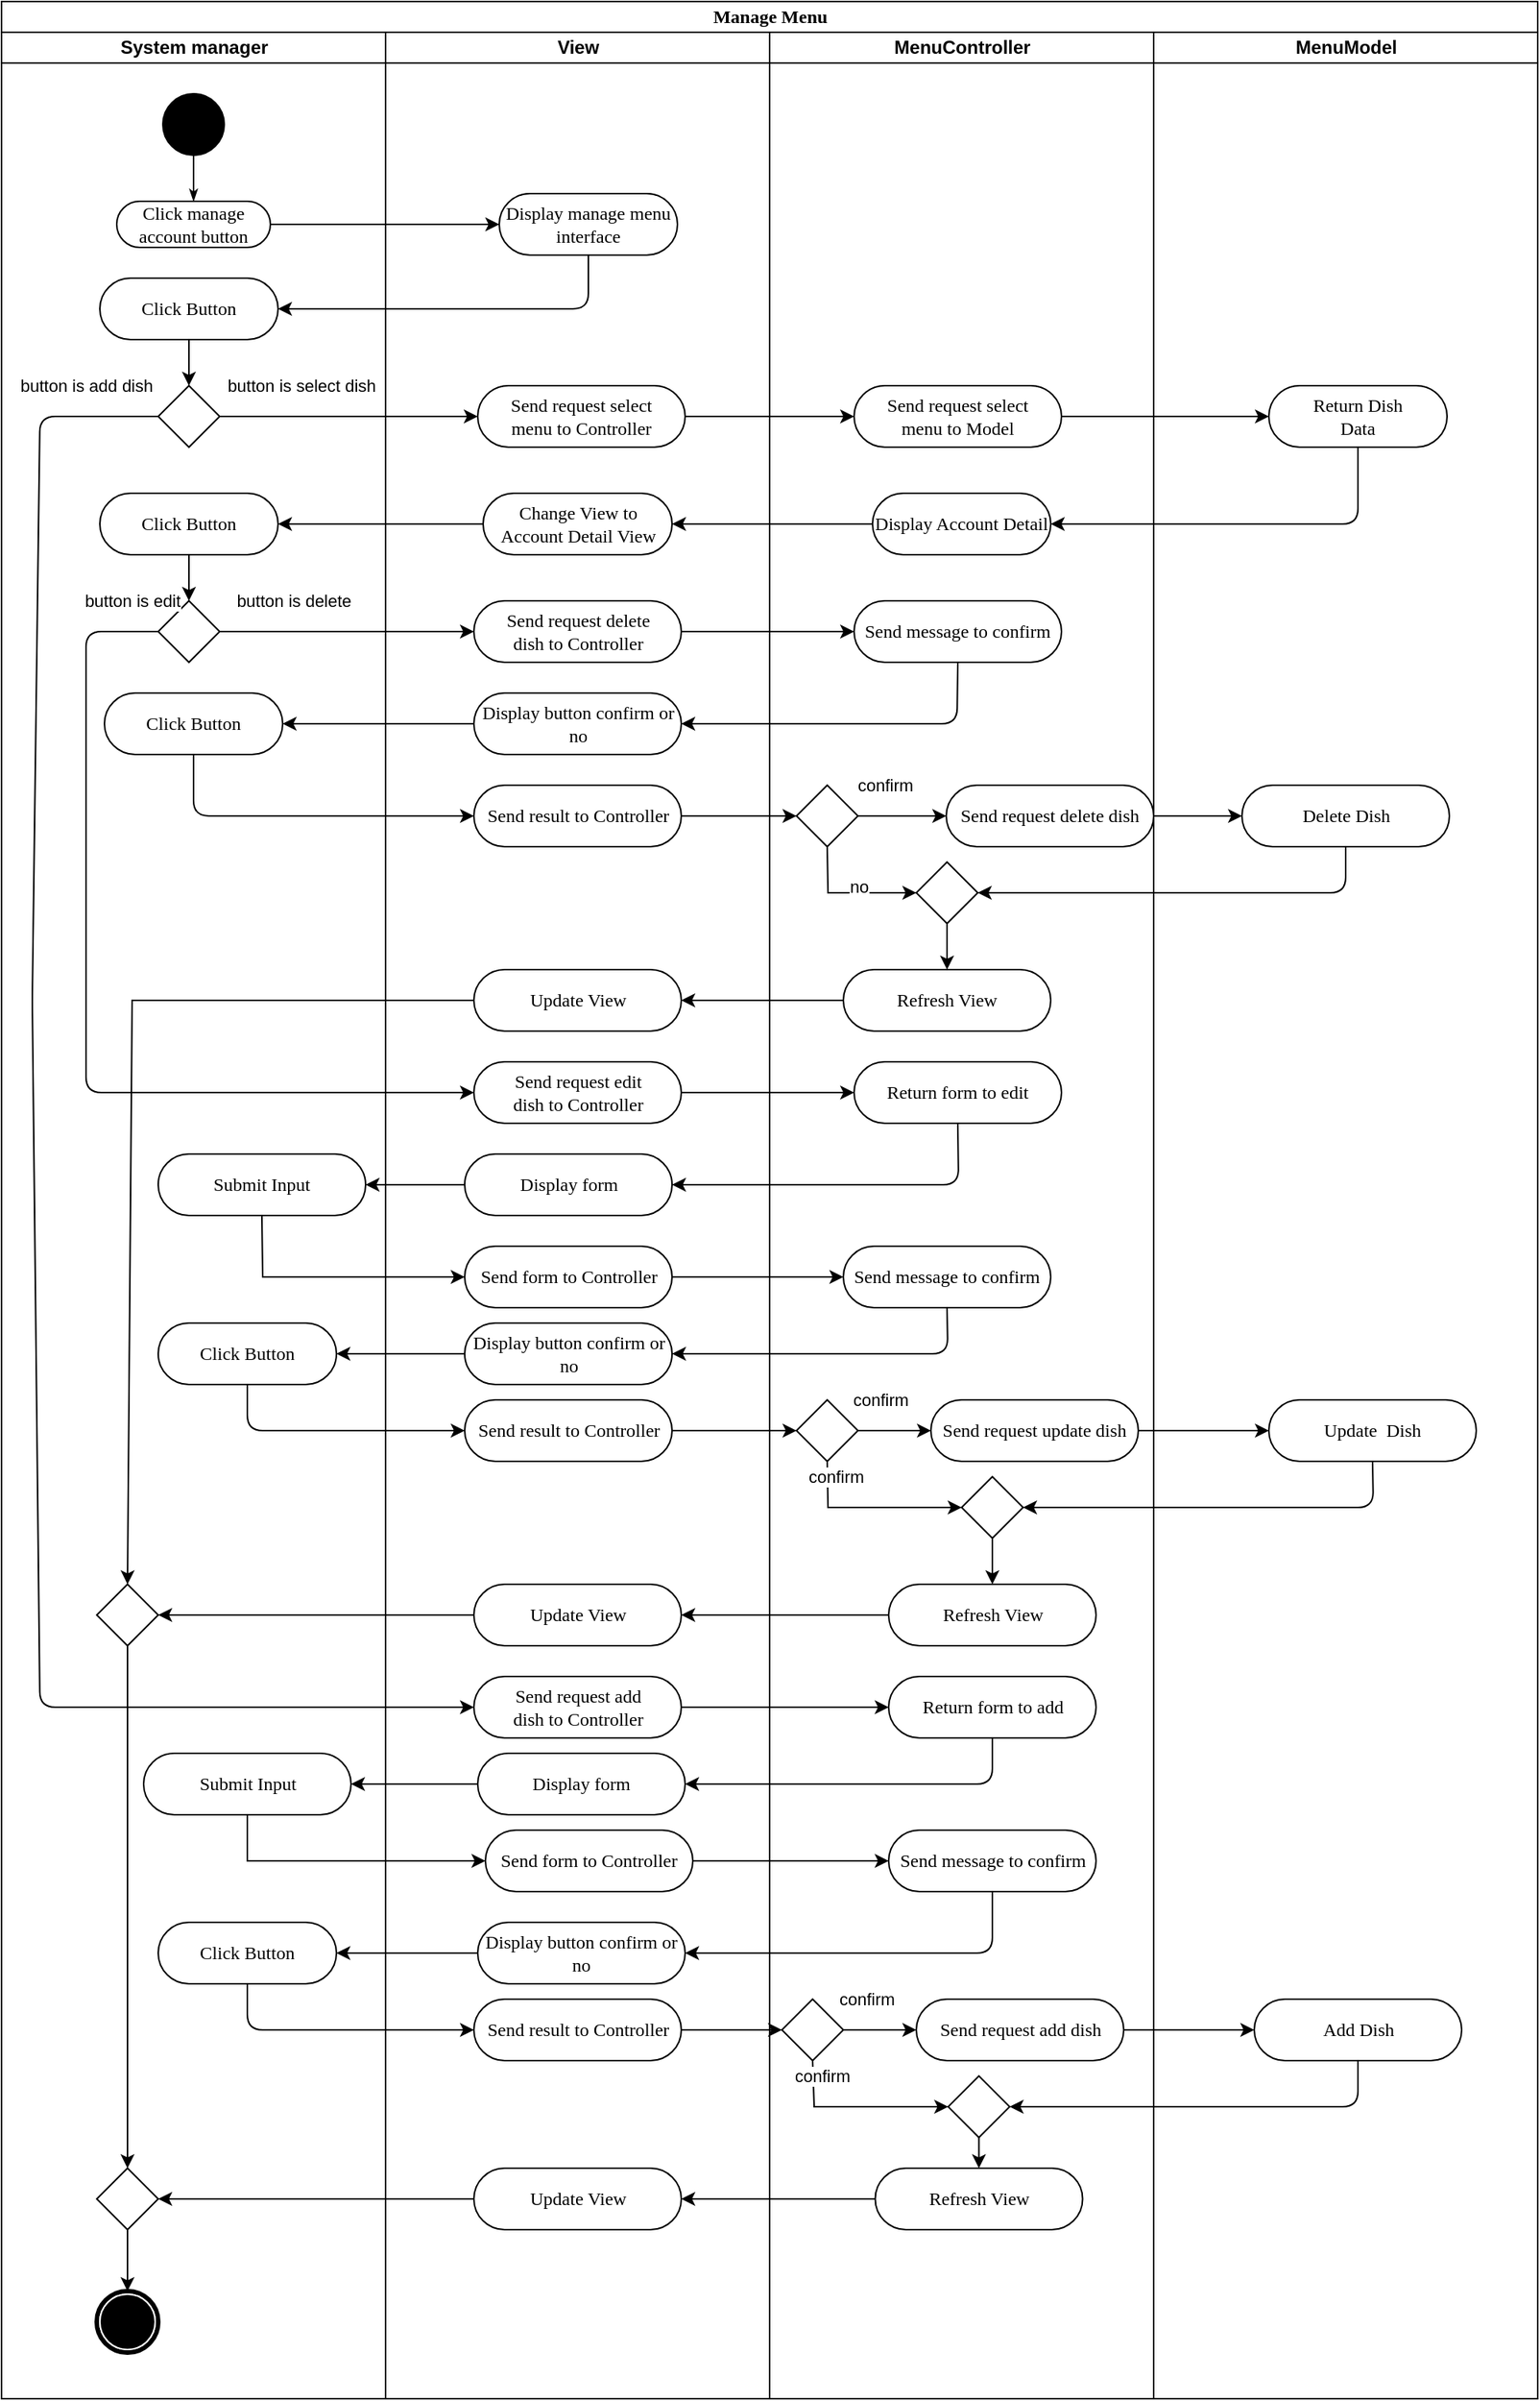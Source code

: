 <mxfile version="15.5.8" type="device"><diagram id="jjVhPiPHUtvQC-cAJhj_" name="Page-1"><mxGraphModel dx="2771" dy="1803" grid="1" gridSize="10" guides="1" tooltips="1" connect="1" arrows="1" fold="1" page="1" pageScale="1" pageWidth="827" pageHeight="1169" math="0" shadow="0"><root><mxCell id="0"/><mxCell id="1" parent="0"/><mxCell id="0-IIdG9y1FOipUMjjtWo-1" value="Manage Menu" style="swimlane;html=1;childLayout=stackLayout;startSize=20;rounded=0;shadow=0;comic=0;labelBackgroundColor=none;strokeWidth=1;fontFamily=Verdana;fontSize=12;align=center;" vertex="1" parent="1"><mxGeometry x="-1615" y="-1150" width="1000" height="1560" as="geometry"/></mxCell><mxCell id="0-IIdG9y1FOipUMjjtWo-2" value="System manager" style="swimlane;html=1;startSize=20;" vertex="1" parent="0-IIdG9y1FOipUMjjtWo-1"><mxGeometry y="20" width="250" height="1540" as="geometry"/></mxCell><mxCell id="0-IIdG9y1FOipUMjjtWo-3" value="" style="ellipse;whiteSpace=wrap;html=1;rounded=0;shadow=0;comic=0;labelBackgroundColor=none;strokeWidth=1;fillColor=#000000;fontFamily=Verdana;fontSize=12;align=center;" vertex="1" parent="0-IIdG9y1FOipUMjjtWo-2"><mxGeometry x="105" y="40" width="40" height="40" as="geometry"/></mxCell><mxCell id="0-IIdG9y1FOipUMjjtWo-4" value="Click manage account button" style="rounded=1;whiteSpace=wrap;html=1;shadow=0;comic=0;labelBackgroundColor=none;strokeWidth=1;fontFamily=Verdana;fontSize=12;align=center;arcSize=50;" vertex="1" parent="0-IIdG9y1FOipUMjjtWo-2"><mxGeometry x="75" y="110" width="100" height="30" as="geometry"/></mxCell><mxCell id="0-IIdG9y1FOipUMjjtWo-5" style="edgeStyle=orthogonalEdgeStyle;rounded=0;html=1;labelBackgroundColor=none;startArrow=none;startFill=0;startSize=5;endArrow=classicThin;endFill=1;endSize=5;jettySize=auto;orthogonalLoop=1;strokeWidth=1;fontFamily=Verdana;fontSize=12" edge="1" parent="0-IIdG9y1FOipUMjjtWo-2" source="0-IIdG9y1FOipUMjjtWo-3" target="0-IIdG9y1FOipUMjjtWo-4"><mxGeometry relative="1" as="geometry"/></mxCell><mxCell id="0-IIdG9y1FOipUMjjtWo-6" value="" style="rhombus;whiteSpace=wrap;html=1;" vertex="1" parent="0-IIdG9y1FOipUMjjtWo-2"><mxGeometry x="102" y="230" width="40" height="40" as="geometry"/></mxCell><mxCell id="0-IIdG9y1FOipUMjjtWo-7" value="Click Button" style="rounded=1;whiteSpace=wrap;html=1;shadow=0;comic=0;labelBackgroundColor=none;strokeWidth=1;fontFamily=Verdana;fontSize=12;align=center;arcSize=50;" vertex="1" parent="0-IIdG9y1FOipUMjjtWo-2"><mxGeometry x="64" y="160" width="116" height="40" as="geometry"/></mxCell><mxCell id="0-IIdG9y1FOipUMjjtWo-8" value="" style="rhombus;whiteSpace=wrap;html=1;" vertex="1" parent="0-IIdG9y1FOipUMjjtWo-2"><mxGeometry x="102" y="370" width="40" height="40" as="geometry"/></mxCell><mxCell id="0-IIdG9y1FOipUMjjtWo-9" value="" style="endArrow=classic;html=1;entryX=0.5;entryY=0;entryDx=0;entryDy=0;exitX=0.5;exitY=1;exitDx=0;exitDy=0;" edge="1" parent="0-IIdG9y1FOipUMjjtWo-2" source="0-IIdG9y1FOipUMjjtWo-7" target="0-IIdG9y1FOipUMjjtWo-6"><mxGeometry width="50" height="50" relative="1" as="geometry"><mxPoint x="185" y="280" as="sourcePoint"/><mxPoint x="220" y="160" as="targetPoint"/></mxGeometry></mxCell><mxCell id="0-IIdG9y1FOipUMjjtWo-10" value="" style="endArrow=classic;html=1;exitX=0.5;exitY=1;exitDx=0;exitDy=0;entryX=0.5;entryY=0;entryDx=0;entryDy=0;" edge="1" parent="0-IIdG9y1FOipUMjjtWo-2" source="0-IIdG9y1FOipUMjjtWo-11" target="0-IIdG9y1FOipUMjjtWo-8"><mxGeometry width="50" height="50" relative="1" as="geometry"><mxPoint x="150" y="440" as="sourcePoint"/><mxPoint x="336" y="410" as="targetPoint"/></mxGeometry></mxCell><mxCell id="0-IIdG9y1FOipUMjjtWo-11" value="Click Button" style="rounded=1;whiteSpace=wrap;html=1;shadow=0;comic=0;labelBackgroundColor=none;strokeWidth=1;fontFamily=Verdana;fontSize=12;align=center;arcSize=50;" vertex="1" parent="0-IIdG9y1FOipUMjjtWo-2"><mxGeometry x="64" y="300" width="116" height="40" as="geometry"/></mxCell><mxCell id="0-IIdG9y1FOipUMjjtWo-12" value="Click Button" style="rounded=1;whiteSpace=wrap;html=1;shadow=0;comic=0;labelBackgroundColor=none;strokeWidth=1;fontFamily=Verdana;fontSize=12;align=center;arcSize=50;" vertex="1" parent="0-IIdG9y1FOipUMjjtWo-2"><mxGeometry x="67" y="430" width="116" height="40" as="geometry"/></mxCell><mxCell id="0-IIdG9y1FOipUMjjtWo-13" value="Submit Input" style="rounded=1;whiteSpace=wrap;html=1;shadow=0;comic=0;labelBackgroundColor=none;strokeWidth=1;fontFamily=Verdana;fontSize=12;align=center;arcSize=50;" vertex="1" parent="0-IIdG9y1FOipUMjjtWo-2"><mxGeometry x="102" y="730" width="135" height="40" as="geometry"/></mxCell><mxCell id="0-IIdG9y1FOipUMjjtWo-14" value="Click Button" style="rounded=1;whiteSpace=wrap;html=1;shadow=0;comic=0;labelBackgroundColor=none;strokeWidth=1;fontFamily=Verdana;fontSize=12;align=center;arcSize=50;" vertex="1" parent="0-IIdG9y1FOipUMjjtWo-2"><mxGeometry x="102" y="840" width="116" height="40" as="geometry"/></mxCell><mxCell id="0-IIdG9y1FOipUMjjtWo-15" value="Submit Input" style="rounded=1;whiteSpace=wrap;html=1;shadow=0;comic=0;labelBackgroundColor=none;strokeWidth=1;fontFamily=Verdana;fontSize=12;align=center;arcSize=50;" vertex="1" parent="0-IIdG9y1FOipUMjjtWo-2"><mxGeometry x="92.5" y="1120" width="135" height="40" as="geometry"/></mxCell><mxCell id="0-IIdG9y1FOipUMjjtWo-16" value="Click Button" style="rounded=1;whiteSpace=wrap;html=1;shadow=0;comic=0;labelBackgroundColor=none;strokeWidth=1;fontFamily=Verdana;fontSize=12;align=center;arcSize=50;" vertex="1" parent="0-IIdG9y1FOipUMjjtWo-2"><mxGeometry x="102" y="1230" width="116" height="40" as="geometry"/></mxCell><mxCell id="0-IIdG9y1FOipUMjjtWo-17" value="" style="rhombus;whiteSpace=wrap;html=1;" vertex="1" parent="0-IIdG9y1FOipUMjjtWo-2"><mxGeometry x="62" y="1010" width="40" height="40" as="geometry"/></mxCell><mxCell id="0-IIdG9y1FOipUMjjtWo-18" value="" style="rhombus;whiteSpace=wrap;html=1;" vertex="1" parent="0-IIdG9y1FOipUMjjtWo-2"><mxGeometry x="62" y="1390" width="40" height="40" as="geometry"/></mxCell><mxCell id="0-IIdG9y1FOipUMjjtWo-19" value="" style="endArrow=classic;html=1;rounded=0;exitX=0.5;exitY=1;exitDx=0;exitDy=0;entryX=0.5;entryY=0;entryDx=0;entryDy=0;" edge="1" parent="0-IIdG9y1FOipUMjjtWo-2" source="0-IIdG9y1FOipUMjjtWo-17" target="0-IIdG9y1FOipUMjjtWo-18"><mxGeometry width="50" height="50" relative="1" as="geometry"><mxPoint x="587.5" y="1040" as="sourcePoint"/><mxPoint x="452.5" y="1040" as="targetPoint"/></mxGeometry></mxCell><mxCell id="0-IIdG9y1FOipUMjjtWo-20" value="" style="shape=mxgraph.bpmn.shape;html=1;verticalLabelPosition=bottom;labelBackgroundColor=#ffffff;verticalAlign=top;perimeter=ellipsePerimeter;outline=end;symbol=terminate;rounded=0;shadow=0;comic=0;strokeWidth=1;fontFamily=Verdana;fontSize=12;align=center;" vertex="1" parent="0-IIdG9y1FOipUMjjtWo-2"><mxGeometry x="62" y="1470" width="40" height="40" as="geometry"/></mxCell><mxCell id="0-IIdG9y1FOipUMjjtWo-21" value="" style="endArrow=classic;html=1;exitX=0.5;exitY=1;exitDx=0;exitDy=0;entryX=0.5;entryY=0;entryDx=0;entryDy=0;" edge="1" parent="0-IIdG9y1FOipUMjjtWo-2" source="0-IIdG9y1FOipUMjjtWo-18" target="0-IIdG9y1FOipUMjjtWo-20"><mxGeometry width="50" height="50" relative="1" as="geometry"><mxPoint x="440" y="1865" as="sourcePoint"/><mxPoint x="440" y="1895" as="targetPoint"/></mxGeometry></mxCell><mxCell id="0-IIdG9y1FOipUMjjtWo-22" value="button is select dish" style="endArrow=classic;html=1;exitX=1;exitY=0.5;exitDx=0;exitDy=0;entryX=0;entryY=0.5;entryDx=0;entryDy=0;" edge="1" parent="0-IIdG9y1FOipUMjjtWo-1" source="0-IIdG9y1FOipUMjjtWo-6" target="0-IIdG9y1FOipUMjjtWo-27"><mxGeometry x="-0.369" y="20" width="50" height="50" relative="1" as="geometry"><mxPoint x="155" y="360" as="sourcePoint"/><mxPoint x="285" y="270" as="targetPoint"/><mxPoint as="offset"/></mxGeometry></mxCell><mxCell id="0-IIdG9y1FOipUMjjtWo-23" value="" style="endArrow=classic;html=1;entryX=0;entryY=0.5;entryDx=0;entryDy=0;exitX=1;exitY=0.5;exitDx=0;exitDy=0;" edge="1" parent="0-IIdG9y1FOipUMjjtWo-1" source="0-IIdG9y1FOipUMjjtWo-45" target="0-IIdG9y1FOipUMjjtWo-76"><mxGeometry width="50" height="50" relative="1" as="geometry"><mxPoint x="387" y="300" as="sourcePoint"/><mxPoint x="130" y="385" as="targetPoint"/><Array as="points"><mxPoint x="735" y="270"/></Array></mxGeometry></mxCell><mxCell id="0-IIdG9y1FOipUMjjtWo-24" value="View" style="swimlane;html=1;startSize=20;" vertex="1" parent="0-IIdG9y1FOipUMjjtWo-1"><mxGeometry x="250" y="20" width="250" height="1540" as="geometry"/></mxCell><mxCell id="0-IIdG9y1FOipUMjjtWo-25" value="Display manage menu interface" style="rounded=1;whiteSpace=wrap;html=1;shadow=0;comic=0;labelBackgroundColor=none;strokeWidth=1;fontFamily=Verdana;fontSize=12;align=center;arcSize=50;" vertex="1" parent="0-IIdG9y1FOipUMjjtWo-24"><mxGeometry x="74" y="105" width="116" height="40" as="geometry"/></mxCell><mxCell id="0-IIdG9y1FOipUMjjtWo-26" value="Change View to&lt;br&gt;Account Detail View" style="rounded=1;whiteSpace=wrap;html=1;shadow=0;comic=0;labelBackgroundColor=none;strokeWidth=1;fontFamily=Verdana;fontSize=12;align=center;arcSize=50;" vertex="1" parent="0-IIdG9y1FOipUMjjtWo-24"><mxGeometry x="63.5" y="300" width="123" height="40" as="geometry"/></mxCell><mxCell id="0-IIdG9y1FOipUMjjtWo-27" value="Send request select &lt;br&gt;menu to Controller" style="rounded=1;whiteSpace=wrap;html=1;shadow=0;comic=0;labelBackgroundColor=none;strokeWidth=1;fontFamily=Verdana;fontSize=12;align=center;arcSize=50;" vertex="1" parent="0-IIdG9y1FOipUMjjtWo-24"><mxGeometry x="60" y="230" width="135" height="40" as="geometry"/></mxCell><mxCell id="0-IIdG9y1FOipUMjjtWo-28" value="Send request delete&lt;br&gt;dish to Controller" style="rounded=1;whiteSpace=wrap;html=1;shadow=0;comic=0;labelBackgroundColor=none;strokeWidth=1;fontFamily=Verdana;fontSize=12;align=center;arcSize=50;" vertex="1" parent="0-IIdG9y1FOipUMjjtWo-24"><mxGeometry x="57.5" y="370" width="135" height="40" as="geometry"/></mxCell><mxCell id="0-IIdG9y1FOipUMjjtWo-29" value="Display button confirm or no" style="rounded=1;whiteSpace=wrap;html=1;shadow=0;comic=0;labelBackgroundColor=none;strokeWidth=1;fontFamily=Verdana;fontSize=12;align=center;arcSize=50;" vertex="1" parent="0-IIdG9y1FOipUMjjtWo-24"><mxGeometry x="57.5" y="430" width="135" height="40" as="geometry"/></mxCell><mxCell id="0-IIdG9y1FOipUMjjtWo-30" value="Send result to Controller" style="rounded=1;whiteSpace=wrap;html=1;shadow=0;comic=0;labelBackgroundColor=none;strokeWidth=1;fontFamily=Verdana;fontSize=12;align=center;arcSize=50;" vertex="1" parent="0-IIdG9y1FOipUMjjtWo-24"><mxGeometry x="57.5" y="490" width="135" height="40" as="geometry"/></mxCell><mxCell id="0-IIdG9y1FOipUMjjtWo-31" value="Update View" style="rounded=1;whiteSpace=wrap;html=1;shadow=0;comic=0;labelBackgroundColor=none;strokeWidth=1;fontFamily=Verdana;fontSize=12;align=center;arcSize=50;" vertex="1" parent="0-IIdG9y1FOipUMjjtWo-24"><mxGeometry x="57.5" y="610" width="135" height="40" as="geometry"/></mxCell><mxCell id="0-IIdG9y1FOipUMjjtWo-32" value="Send request edit&lt;br&gt;dish to Controller" style="rounded=1;whiteSpace=wrap;html=1;shadow=0;comic=0;labelBackgroundColor=none;strokeWidth=1;fontFamily=Verdana;fontSize=12;align=center;arcSize=50;" vertex="1" parent="0-IIdG9y1FOipUMjjtWo-24"><mxGeometry x="57.5" y="670" width="135" height="40" as="geometry"/></mxCell><mxCell id="0-IIdG9y1FOipUMjjtWo-33" value="Display form" style="rounded=1;whiteSpace=wrap;html=1;shadow=0;comic=0;labelBackgroundColor=none;strokeWidth=1;fontFamily=Verdana;fontSize=12;align=center;arcSize=50;" vertex="1" parent="0-IIdG9y1FOipUMjjtWo-24"><mxGeometry x="51.5" y="730" width="135" height="40" as="geometry"/></mxCell><mxCell id="0-IIdG9y1FOipUMjjtWo-34" value="Send form to Controller" style="rounded=1;whiteSpace=wrap;html=1;shadow=0;comic=0;labelBackgroundColor=none;strokeWidth=1;fontFamily=Verdana;fontSize=12;align=center;arcSize=50;" vertex="1" parent="0-IIdG9y1FOipUMjjtWo-24"><mxGeometry x="51.5" y="790" width="135" height="40" as="geometry"/></mxCell><mxCell id="0-IIdG9y1FOipUMjjtWo-35" value="Display button confirm or no" style="rounded=1;whiteSpace=wrap;html=1;shadow=0;comic=0;labelBackgroundColor=none;strokeWidth=1;fontFamily=Verdana;fontSize=12;align=center;arcSize=50;" vertex="1" parent="0-IIdG9y1FOipUMjjtWo-24"><mxGeometry x="51.5" y="840" width="135" height="40" as="geometry"/></mxCell><mxCell id="0-IIdG9y1FOipUMjjtWo-36" value="Send result to Controller" style="rounded=1;whiteSpace=wrap;html=1;shadow=0;comic=0;labelBackgroundColor=none;strokeWidth=1;fontFamily=Verdana;fontSize=12;align=center;arcSize=50;" vertex="1" parent="0-IIdG9y1FOipUMjjtWo-24"><mxGeometry x="51.5" y="890" width="135" height="40" as="geometry"/></mxCell><mxCell id="0-IIdG9y1FOipUMjjtWo-37" value="Update View" style="rounded=1;whiteSpace=wrap;html=1;shadow=0;comic=0;labelBackgroundColor=none;strokeWidth=1;fontFamily=Verdana;fontSize=12;align=center;arcSize=50;" vertex="1" parent="0-IIdG9y1FOipUMjjtWo-24"><mxGeometry x="57.5" y="1010" width="135" height="40" as="geometry"/></mxCell><mxCell id="0-IIdG9y1FOipUMjjtWo-38" value="Send request add&lt;br&gt;dish to Controller" style="rounded=1;whiteSpace=wrap;html=1;shadow=0;comic=0;labelBackgroundColor=none;strokeWidth=1;fontFamily=Verdana;fontSize=12;align=center;arcSize=50;" vertex="1" parent="0-IIdG9y1FOipUMjjtWo-24"><mxGeometry x="57.5" y="1070" width="135" height="40" as="geometry"/></mxCell><mxCell id="0-IIdG9y1FOipUMjjtWo-39" value="Display form" style="rounded=1;whiteSpace=wrap;html=1;shadow=0;comic=0;labelBackgroundColor=none;strokeWidth=1;fontFamily=Verdana;fontSize=12;align=center;arcSize=50;" vertex="1" parent="0-IIdG9y1FOipUMjjtWo-24"><mxGeometry x="60" y="1120" width="135" height="40" as="geometry"/></mxCell><mxCell id="0-IIdG9y1FOipUMjjtWo-40" value="Send form to Controller" style="rounded=1;whiteSpace=wrap;html=1;shadow=0;comic=0;labelBackgroundColor=none;strokeWidth=1;fontFamily=Verdana;fontSize=12;align=center;arcSize=50;" vertex="1" parent="0-IIdG9y1FOipUMjjtWo-24"><mxGeometry x="65" y="1170" width="135" height="40" as="geometry"/></mxCell><mxCell id="0-IIdG9y1FOipUMjjtWo-41" value="Display button confirm or no" style="rounded=1;whiteSpace=wrap;html=1;shadow=0;comic=0;labelBackgroundColor=none;strokeWidth=1;fontFamily=Verdana;fontSize=12;align=center;arcSize=50;" vertex="1" parent="0-IIdG9y1FOipUMjjtWo-24"><mxGeometry x="60" y="1230" width="135" height="40" as="geometry"/></mxCell><mxCell id="0-IIdG9y1FOipUMjjtWo-42" value="Send result to Controller" style="rounded=1;whiteSpace=wrap;html=1;shadow=0;comic=0;labelBackgroundColor=none;strokeWidth=1;fontFamily=Verdana;fontSize=12;align=center;arcSize=50;" vertex="1" parent="0-IIdG9y1FOipUMjjtWo-24"><mxGeometry x="57.5" y="1280" width="135" height="40" as="geometry"/></mxCell><mxCell id="0-IIdG9y1FOipUMjjtWo-43" value="Update View" style="rounded=1;whiteSpace=wrap;html=1;shadow=0;comic=0;labelBackgroundColor=none;strokeWidth=1;fontFamily=Verdana;fontSize=12;align=center;arcSize=50;" vertex="1" parent="0-IIdG9y1FOipUMjjtWo-24"><mxGeometry x="57.5" y="1390" width="135" height="40" as="geometry"/></mxCell><mxCell id="0-IIdG9y1FOipUMjjtWo-44" value="MenuController" style="swimlane;html=1;startSize=20;" vertex="1" parent="0-IIdG9y1FOipUMjjtWo-1"><mxGeometry x="500" y="20" width="250" height="1540" as="geometry"><mxRectangle x="500" y="20" width="30" height="970" as="alternateBounds"/></mxGeometry></mxCell><mxCell id="0-IIdG9y1FOipUMjjtWo-45" value="Send request select &lt;br&gt;menu to Model" style="rounded=1;whiteSpace=wrap;html=1;shadow=0;comic=0;labelBackgroundColor=none;strokeWidth=1;fontFamily=Verdana;fontSize=12;align=center;arcSize=50;" vertex="1" parent="0-IIdG9y1FOipUMjjtWo-44"><mxGeometry x="55" y="230" width="135" height="40" as="geometry"/></mxCell><mxCell id="0-IIdG9y1FOipUMjjtWo-46" value="Display Account Detail" style="rounded=1;whiteSpace=wrap;html=1;shadow=0;comic=0;labelBackgroundColor=none;strokeWidth=1;fontFamily=Verdana;fontSize=12;align=center;arcSize=50;" vertex="1" parent="0-IIdG9y1FOipUMjjtWo-44"><mxGeometry x="67" y="300" width="116" height="40" as="geometry"/></mxCell><mxCell id="0-IIdG9y1FOipUMjjtWo-47" value="Send message to confirm" style="rounded=1;whiteSpace=wrap;html=1;shadow=0;comic=0;labelBackgroundColor=none;strokeWidth=1;fontFamily=Verdana;fontSize=12;align=center;arcSize=50;" vertex="1" parent="0-IIdG9y1FOipUMjjtWo-44"><mxGeometry x="55" y="370" width="135" height="40" as="geometry"/></mxCell><mxCell id="0-IIdG9y1FOipUMjjtWo-48" value="" style="rhombus;whiteSpace=wrap;html=1;" vertex="1" parent="0-IIdG9y1FOipUMjjtWo-44"><mxGeometry x="17.5" y="490" width="40" height="40" as="geometry"/></mxCell><mxCell id="0-IIdG9y1FOipUMjjtWo-49" value="Send request delete dish" style="rounded=1;whiteSpace=wrap;html=1;shadow=0;comic=0;labelBackgroundColor=none;strokeWidth=1;fontFamily=Verdana;fontSize=12;align=center;arcSize=50;" vertex="1" parent="0-IIdG9y1FOipUMjjtWo-44"><mxGeometry x="115" y="490" width="135" height="40" as="geometry"/></mxCell><mxCell id="0-IIdG9y1FOipUMjjtWo-50" value="confirm" style="endArrow=classic;html=1;rounded=0;exitX=1;exitY=0.5;exitDx=0;exitDy=0;entryX=0;entryY=0.5;entryDx=0;entryDy=0;" edge="1" parent="0-IIdG9y1FOipUMjjtWo-44" source="0-IIdG9y1FOipUMjjtWo-48" target="0-IIdG9y1FOipUMjjtWo-49"><mxGeometry x="-0.391" y="20" width="50" height="50" relative="1" as="geometry"><mxPoint x="115" y="620" as="sourcePoint"/><mxPoint x="165" y="570" as="targetPoint"/><mxPoint as="offset"/></mxGeometry></mxCell><mxCell id="0-IIdG9y1FOipUMjjtWo-51" value="Refresh View" style="rounded=1;whiteSpace=wrap;html=1;shadow=0;comic=0;labelBackgroundColor=none;strokeWidth=1;fontFamily=Verdana;fontSize=12;align=center;arcSize=50;" vertex="1" parent="0-IIdG9y1FOipUMjjtWo-44"><mxGeometry x="48" y="610" width="135" height="40" as="geometry"/></mxCell><mxCell id="0-IIdG9y1FOipUMjjtWo-52" value="Return form to edit" style="rounded=1;whiteSpace=wrap;html=1;shadow=0;comic=0;labelBackgroundColor=none;strokeWidth=1;fontFamily=Verdana;fontSize=12;align=center;arcSize=50;" vertex="1" parent="0-IIdG9y1FOipUMjjtWo-44"><mxGeometry x="55" y="670" width="135" height="40" as="geometry"/></mxCell><mxCell id="0-IIdG9y1FOipUMjjtWo-53" value="Send message to confirm" style="rounded=1;whiteSpace=wrap;html=1;shadow=0;comic=0;labelBackgroundColor=none;strokeWidth=1;fontFamily=Verdana;fontSize=12;align=center;arcSize=50;" vertex="1" parent="0-IIdG9y1FOipUMjjtWo-44"><mxGeometry x="48" y="790" width="135" height="40" as="geometry"/></mxCell><mxCell id="0-IIdG9y1FOipUMjjtWo-54" value="" style="rhombus;whiteSpace=wrap;html=1;" vertex="1" parent="0-IIdG9y1FOipUMjjtWo-44"><mxGeometry x="17.5" y="890" width="40" height="40" as="geometry"/></mxCell><mxCell id="0-IIdG9y1FOipUMjjtWo-55" value="no" style="endArrow=classic;html=1;rounded=0;exitX=0.5;exitY=1;exitDx=0;exitDy=0;entryX=0;entryY=0.5;entryDx=0;entryDy=0;" edge="1" parent="0-IIdG9y1FOipUMjjtWo-44" source="0-IIdG9y1FOipUMjjtWo-48" target="0-IIdG9y1FOipUMjjtWo-56"><mxGeometry x="-0.391" y="20" width="50" height="50" relative="1" as="geometry"><mxPoint x="67.5" y="520" as="sourcePoint"/><mxPoint x="125" y="520" as="targetPoint"/><mxPoint as="offset"/><Array as="points"><mxPoint x="38" y="560"/></Array></mxGeometry></mxCell><mxCell id="0-IIdG9y1FOipUMjjtWo-56" value="" style="rhombus;whiteSpace=wrap;html=1;" vertex="1" parent="0-IIdG9y1FOipUMjjtWo-44"><mxGeometry x="95.5" y="540" width="40" height="40" as="geometry"/></mxCell><mxCell id="0-IIdG9y1FOipUMjjtWo-57" value="" style="endArrow=classic;html=1;rounded=0;exitX=0.5;exitY=1;exitDx=0;exitDy=0;entryX=0.5;entryY=0;entryDx=0;entryDy=0;" edge="1" parent="0-IIdG9y1FOipUMjjtWo-44" source="0-IIdG9y1FOipUMjjtWo-56" target="0-IIdG9y1FOipUMjjtWo-51"><mxGeometry width="50" height="50" relative="1" as="geometry"><mxPoint x="-47.5" y="520" as="sourcePoint"/><mxPoint x="27.5" y="520" as="targetPoint"/></mxGeometry></mxCell><mxCell id="0-IIdG9y1FOipUMjjtWo-58" value="Send request update dish" style="rounded=1;whiteSpace=wrap;html=1;shadow=0;comic=0;labelBackgroundColor=none;strokeWidth=1;fontFamily=Verdana;fontSize=12;align=center;arcSize=50;" vertex="1" parent="0-IIdG9y1FOipUMjjtWo-44"><mxGeometry x="105" y="890" width="135" height="40" as="geometry"/></mxCell><mxCell id="0-IIdG9y1FOipUMjjtWo-59" value="confirm" style="endArrow=classic;html=1;rounded=0;exitX=1;exitY=0.5;exitDx=0;exitDy=0;entryX=0;entryY=0.5;entryDx=0;entryDy=0;" edge="1" parent="0-IIdG9y1FOipUMjjtWo-44" source="0-IIdG9y1FOipUMjjtWo-54" target="0-IIdG9y1FOipUMjjtWo-58"><mxGeometry x="-0.391" y="20" width="50" height="50" relative="1" as="geometry"><mxPoint x="75" y="890" as="sourcePoint"/><mxPoint x="1297.5" y="2080" as="targetPoint"/><mxPoint as="offset"/></mxGeometry></mxCell><mxCell id="0-IIdG9y1FOipUMjjtWo-60" value="" style="rhombus;whiteSpace=wrap;html=1;" vertex="1" parent="0-IIdG9y1FOipUMjjtWo-44"><mxGeometry x="125" y="940" width="40" height="40" as="geometry"/></mxCell><mxCell id="0-IIdG9y1FOipUMjjtWo-61" value="confirm" style="endArrow=classic;html=1;rounded=0;exitX=0.5;exitY=1;exitDx=0;exitDy=0;entryX=0;entryY=0.5;entryDx=0;entryDy=0;" edge="1" parent="0-IIdG9y1FOipUMjjtWo-44" source="0-IIdG9y1FOipUMjjtWo-54" target="0-IIdG9y1FOipUMjjtWo-60"><mxGeometry x="-0.391" y="20" width="50" height="50" relative="1" as="geometry"><mxPoint x="67.5" y="920" as="sourcePoint"/><mxPoint x="115" y="920" as="targetPoint"/><mxPoint as="offset"/><Array as="points"><mxPoint x="38" y="960"/></Array></mxGeometry></mxCell><mxCell id="0-IIdG9y1FOipUMjjtWo-62" value="Refresh View" style="rounded=1;whiteSpace=wrap;html=1;shadow=0;comic=0;labelBackgroundColor=none;strokeWidth=1;fontFamily=Verdana;fontSize=12;align=center;arcSize=50;" vertex="1" parent="0-IIdG9y1FOipUMjjtWo-44"><mxGeometry x="77.5" y="1010" width="135" height="40" as="geometry"/></mxCell><mxCell id="0-IIdG9y1FOipUMjjtWo-63" value="" style="endArrow=classic;html=1;rounded=0;exitX=0.5;exitY=1;exitDx=0;exitDy=0;entryX=0.5;entryY=0;entryDx=0;entryDy=0;" edge="1" parent="0-IIdG9y1FOipUMjjtWo-44" source="0-IIdG9y1FOipUMjjtWo-60" target="0-IIdG9y1FOipUMjjtWo-62"><mxGeometry width="50" height="50" relative="1" as="geometry"><mxPoint x="1085" y="2030" as="sourcePoint"/><mxPoint x="1160" y="2030" as="targetPoint"/></mxGeometry></mxCell><mxCell id="0-IIdG9y1FOipUMjjtWo-64" value="Return form to add" style="rounded=1;whiteSpace=wrap;html=1;shadow=0;comic=0;labelBackgroundColor=none;strokeWidth=1;fontFamily=Verdana;fontSize=12;align=center;arcSize=50;" vertex="1" parent="0-IIdG9y1FOipUMjjtWo-44"><mxGeometry x="77.5" y="1070" width="135" height="40" as="geometry"/></mxCell><mxCell id="0-IIdG9y1FOipUMjjtWo-65" value="Send message to confirm" style="rounded=1;whiteSpace=wrap;html=1;shadow=0;comic=0;labelBackgroundColor=none;strokeWidth=1;fontFamily=Verdana;fontSize=12;align=center;arcSize=50;" vertex="1" parent="0-IIdG9y1FOipUMjjtWo-44"><mxGeometry x="77.5" y="1170" width="135" height="40" as="geometry"/></mxCell><mxCell id="0-IIdG9y1FOipUMjjtWo-66" value="" style="rhombus;whiteSpace=wrap;html=1;" vertex="1" parent="0-IIdG9y1FOipUMjjtWo-44"><mxGeometry x="8" y="1280" width="40" height="40" as="geometry"/></mxCell><mxCell id="0-IIdG9y1FOipUMjjtWo-67" value="Send request add dish" style="rounded=1;whiteSpace=wrap;html=1;shadow=0;comic=0;labelBackgroundColor=none;strokeWidth=1;fontFamily=Verdana;fontSize=12;align=center;arcSize=50;" vertex="1" parent="0-IIdG9y1FOipUMjjtWo-44"><mxGeometry x="95.5" y="1280" width="135" height="40" as="geometry"/></mxCell><mxCell id="0-IIdG9y1FOipUMjjtWo-68" value="confirm" style="endArrow=classic;html=1;rounded=0;exitX=1;exitY=0.5;exitDx=0;exitDy=0;entryX=0;entryY=0.5;entryDx=0;entryDy=0;" edge="1" parent="0-IIdG9y1FOipUMjjtWo-44" source="0-IIdG9y1FOipUMjjtWo-66" target="0-IIdG9y1FOipUMjjtWo-67"><mxGeometry x="-0.391" y="20" width="50" height="50" relative="1" as="geometry"><mxPoint x="1181.25" y="2440" as="sourcePoint"/><mxPoint x="2403.75" y="3630" as="targetPoint"/><mxPoint as="offset"/></mxGeometry></mxCell><mxCell id="0-IIdG9y1FOipUMjjtWo-69" value="" style="rhombus;whiteSpace=wrap;html=1;" vertex="1" parent="0-IIdG9y1FOipUMjjtWo-44"><mxGeometry x="116.25" y="1330" width="40" height="40" as="geometry"/></mxCell><mxCell id="0-IIdG9y1FOipUMjjtWo-70" value="confirm" style="endArrow=classic;html=1;rounded=0;exitX=0.5;exitY=1;exitDx=0;exitDy=0;entryX=0;entryY=0.5;entryDx=0;entryDy=0;" edge="1" parent="0-IIdG9y1FOipUMjjtWo-44" source="0-IIdG9y1FOipUMjjtWo-66" target="0-IIdG9y1FOipUMjjtWo-69"><mxGeometry x="-0.391" y="20" width="50" height="50" relative="1" as="geometry"><mxPoint x="1173.75" y="2470" as="sourcePoint"/><mxPoint x="1221.25" y="2470" as="targetPoint"/><mxPoint as="offset"/><Array as="points"><mxPoint x="29" y="1350"/></Array></mxGeometry></mxCell><mxCell id="0-IIdG9y1FOipUMjjtWo-71" value="Refresh View" style="rounded=1;whiteSpace=wrap;html=1;shadow=0;comic=0;labelBackgroundColor=none;strokeWidth=1;fontFamily=Verdana;fontSize=12;align=center;arcSize=50;" vertex="1" parent="0-IIdG9y1FOipUMjjtWo-44"><mxGeometry x="68.75" y="1390" width="135" height="40" as="geometry"/></mxCell><mxCell id="0-IIdG9y1FOipUMjjtWo-72" value="" style="endArrow=classic;html=1;rounded=0;exitX=0.5;exitY=1;exitDx=0;exitDy=0;entryX=0.5;entryY=0;entryDx=0;entryDy=0;" edge="1" parent="0-IIdG9y1FOipUMjjtWo-44" source="0-IIdG9y1FOipUMjjtWo-69" target="0-IIdG9y1FOipUMjjtWo-71"><mxGeometry width="50" height="50" relative="1" as="geometry"><mxPoint x="2191.25" y="3580" as="sourcePoint"/><mxPoint x="2266.25" y="3580" as="targetPoint"/></mxGeometry></mxCell><mxCell id="0-IIdG9y1FOipUMjjtWo-73" value="" style="endArrow=classic;html=1;exitX=1;exitY=0.5;exitDx=0;exitDy=0;entryX=0;entryY=0.5;entryDx=0;entryDy=0;" edge="1" parent="0-IIdG9y1FOipUMjjtWo-1" source="0-IIdG9y1FOipUMjjtWo-4" target="0-IIdG9y1FOipUMjjtWo-25"><mxGeometry width="50" height="50" relative="1" as="geometry"><mxPoint x="270" y="230" as="sourcePoint"/><mxPoint x="125" y="220" as="targetPoint"/></mxGeometry></mxCell><mxCell id="0-IIdG9y1FOipUMjjtWo-74" value="" style="endArrow=classic;html=1;exitX=0.5;exitY=1;exitDx=0;exitDy=0;entryX=1;entryY=0.5;entryDx=0;entryDy=0;" edge="1" parent="0-IIdG9y1FOipUMjjtWo-1" source="0-IIdG9y1FOipUMjjtWo-25" target="0-IIdG9y1FOipUMjjtWo-7"><mxGeometry width="50" height="50" relative="1" as="geometry"><mxPoint x="270" y="360" as="sourcePoint"/><mxPoint x="126.75" y="240" as="targetPoint"/><Array as="points"><mxPoint x="382" y="200"/></Array></mxGeometry></mxCell><mxCell id="0-IIdG9y1FOipUMjjtWo-75" value="MenuModel" style="swimlane;html=1;startSize=20;" vertex="1" parent="0-IIdG9y1FOipUMjjtWo-1"><mxGeometry x="750" y="20" width="250" height="1540" as="geometry"><mxRectangle x="500" y="20" width="30" height="970" as="alternateBounds"/></mxGeometry></mxCell><mxCell id="0-IIdG9y1FOipUMjjtWo-76" value="Return Dish&lt;br&gt;Data" style="rounded=1;whiteSpace=wrap;html=1;shadow=0;comic=0;labelBackgroundColor=none;strokeWidth=1;fontFamily=Verdana;fontSize=12;align=center;arcSize=50;" vertex="1" parent="0-IIdG9y1FOipUMjjtWo-75"><mxGeometry x="75" y="230" width="116" height="40" as="geometry"/></mxCell><mxCell id="0-IIdG9y1FOipUMjjtWo-77" value="Delete Dish" style="rounded=1;whiteSpace=wrap;html=1;shadow=0;comic=0;labelBackgroundColor=none;strokeWidth=1;fontFamily=Verdana;fontSize=12;align=center;arcSize=50;" vertex="1" parent="0-IIdG9y1FOipUMjjtWo-75"><mxGeometry x="57.5" y="490" width="135" height="40" as="geometry"/></mxCell><mxCell id="0-IIdG9y1FOipUMjjtWo-78" value="Update&amp;nbsp; Dish" style="rounded=1;whiteSpace=wrap;html=1;shadow=0;comic=0;labelBackgroundColor=none;strokeWidth=1;fontFamily=Verdana;fontSize=12;align=center;arcSize=50;" vertex="1" parent="0-IIdG9y1FOipUMjjtWo-75"><mxGeometry x="75" y="890" width="135" height="40" as="geometry"/></mxCell><mxCell id="0-IIdG9y1FOipUMjjtWo-79" value="Add Dish" style="rounded=1;whiteSpace=wrap;html=1;shadow=0;comic=0;labelBackgroundColor=none;strokeWidth=1;fontFamily=Verdana;fontSize=12;align=center;arcSize=50;" vertex="1" parent="0-IIdG9y1FOipUMjjtWo-75"><mxGeometry x="65.5" y="1280" width="135" height="40" as="geometry"/></mxCell><mxCell id="0-IIdG9y1FOipUMjjtWo-80" value="" style="endArrow=classic;html=1;entryX=1;entryY=0.5;entryDx=0;entryDy=0;exitX=0.5;exitY=1;exitDx=0;exitDy=0;" edge="1" parent="0-IIdG9y1FOipUMjjtWo-1" source="0-IIdG9y1FOipUMjjtWo-76" target="0-IIdG9y1FOipUMjjtWo-46"><mxGeometry width="50" height="50" relative="1" as="geometry"><mxPoint x="700.0" y="280.0" as="sourcePoint"/><mxPoint x="835.0" y="280.0" as="targetPoint"/><Array as="points"><mxPoint x="883" y="340"/></Array></mxGeometry></mxCell><mxCell id="0-IIdG9y1FOipUMjjtWo-81" value="" style="endArrow=classic;html=1;entryX=1;entryY=0.5;entryDx=0;entryDy=0;exitX=0;exitY=0.5;exitDx=0;exitDy=0;" edge="1" parent="0-IIdG9y1FOipUMjjtWo-1" source="0-IIdG9y1FOipUMjjtWo-46" target="0-IIdG9y1FOipUMjjtWo-26"><mxGeometry width="50" height="50" relative="1" as="geometry"><mxPoint x="700.0" y="280" as="sourcePoint"/><mxPoint x="835.0" y="280" as="targetPoint"/><Array as="points"/></mxGeometry></mxCell><mxCell id="0-IIdG9y1FOipUMjjtWo-82" value="" style="endArrow=classic;html=1;entryX=1;entryY=0.5;entryDx=0;entryDy=0;exitX=0;exitY=0.5;exitDx=0;exitDy=0;" edge="1" parent="0-IIdG9y1FOipUMjjtWo-1" source="0-IIdG9y1FOipUMjjtWo-26" target="0-IIdG9y1FOipUMjjtWo-11"><mxGeometry width="50" height="50" relative="1" as="geometry"><mxPoint x="574.5" y="360" as="sourcePoint"/><mxPoint x="450.0" y="360" as="targetPoint"/><Array as="points"/></mxGeometry></mxCell><mxCell id="0-IIdG9y1FOipUMjjtWo-83" value="" style="endArrow=classic;html=1;entryX=0;entryY=0.5;entryDx=0;entryDy=0;exitX=1;exitY=0.5;exitDx=0;exitDy=0;" edge="1" parent="0-IIdG9y1FOipUMjjtWo-1" source="0-IIdG9y1FOipUMjjtWo-27" target="0-IIdG9y1FOipUMjjtWo-45"><mxGeometry width="50" height="50" relative="1" as="geometry"><mxPoint x="700.0" y="280" as="sourcePoint"/><mxPoint x="835.0" y="280" as="targetPoint"/><Array as="points"/></mxGeometry></mxCell><mxCell id="0-IIdG9y1FOipUMjjtWo-84" value="button is delete" style="endArrow=classic;html=1;exitX=1;exitY=0.5;exitDx=0;exitDy=0;entryX=0;entryY=0.5;entryDx=0;entryDy=0;" edge="1" parent="0-IIdG9y1FOipUMjjtWo-1" source="0-IIdG9y1FOipUMjjtWo-8" target="0-IIdG9y1FOipUMjjtWo-28"><mxGeometry x="-0.41" y="20" width="50" height="50" relative="1" as="geometry"><mxPoint x="255" y="550" as="sourcePoint"/><mxPoint x="305" y="500" as="targetPoint"/><mxPoint x="-1" as="offset"/></mxGeometry></mxCell><mxCell id="0-IIdG9y1FOipUMjjtWo-85" value="" style="endArrow=classic;html=1;entryX=0;entryY=0.5;entryDx=0;entryDy=0;exitX=1;exitY=0.5;exitDx=0;exitDy=0;" edge="1" parent="0-IIdG9y1FOipUMjjtWo-1" source="0-IIdG9y1FOipUMjjtWo-28" target="0-IIdG9y1FOipUMjjtWo-47"><mxGeometry width="50" height="50" relative="1" as="geometry"><mxPoint x="455.0" y="280" as="sourcePoint"/><mxPoint x="565.0" y="280" as="targetPoint"/><Array as="points"/></mxGeometry></mxCell><mxCell id="0-IIdG9y1FOipUMjjtWo-86" value="" style="endArrow=classic;html=1;entryX=1;entryY=0.5;entryDx=0;entryDy=0;exitX=0.5;exitY=1;exitDx=0;exitDy=0;" edge="1" parent="0-IIdG9y1FOipUMjjtWo-1" source="0-IIdG9y1FOipUMjjtWo-47" target="0-IIdG9y1FOipUMjjtWo-29"><mxGeometry width="50" height="50" relative="1" as="geometry"><mxPoint x="625" y="450" as="sourcePoint"/><mxPoint x="450.0" y="360" as="targetPoint"/><Array as="points"><mxPoint x="622" y="470"/></Array></mxGeometry></mxCell><mxCell id="0-IIdG9y1FOipUMjjtWo-87" value="" style="endArrow=classic;html=1;exitX=0;exitY=0.5;exitDx=0;exitDy=0;entryX=1;entryY=0.5;entryDx=0;entryDy=0;" edge="1" parent="0-IIdG9y1FOipUMjjtWo-1" source="0-IIdG9y1FOipUMjjtWo-29" target="0-IIdG9y1FOipUMjjtWo-12"><mxGeometry width="50" height="50" relative="1" as="geometry"><mxPoint x="327" y="360" as="sourcePoint"/><mxPoint x="195" y="500" as="targetPoint"/><Array as="points"/></mxGeometry></mxCell><mxCell id="0-IIdG9y1FOipUMjjtWo-88" value="" style="endArrow=classic;html=1;exitX=0.5;exitY=1;exitDx=0;exitDy=0;entryX=0;entryY=0.5;entryDx=0;entryDy=0;" edge="1" parent="0-IIdG9y1FOipUMjjtWo-1" source="0-IIdG9y1FOipUMjjtWo-12" target="0-IIdG9y1FOipUMjjtWo-30"><mxGeometry x="-0.004" y="16" width="50" height="50" relative="1" as="geometry"><mxPoint x="155" y="440" as="sourcePoint"/><mxPoint x="205" y="560" as="targetPoint"/><mxPoint as="offset"/><Array as="points"><mxPoint x="125" y="530"/></Array></mxGeometry></mxCell><mxCell id="0-IIdG9y1FOipUMjjtWo-89" value="" style="endArrow=classic;html=1;rounded=0;exitX=1;exitY=0.5;exitDx=0;exitDy=0;entryX=0;entryY=0.5;entryDx=0;entryDy=0;" edge="1" parent="0-IIdG9y1FOipUMjjtWo-1" source="0-IIdG9y1FOipUMjjtWo-30" target="0-IIdG9y1FOipUMjjtWo-48"><mxGeometry width="50" height="50" relative="1" as="geometry"><mxPoint x="535" y="640" as="sourcePoint"/><mxPoint x="585" y="590" as="targetPoint"/></mxGeometry></mxCell><mxCell id="0-IIdG9y1FOipUMjjtWo-90" value="" style="endArrow=classic;html=1;rounded=0;exitX=1;exitY=0.5;exitDx=0;exitDy=0;entryX=0;entryY=0.5;entryDx=0;entryDy=0;" edge="1" parent="0-IIdG9y1FOipUMjjtWo-1" source="0-IIdG9y1FOipUMjjtWo-49" target="0-IIdG9y1FOipUMjjtWo-77"><mxGeometry width="50" height="50" relative="1" as="geometry"><mxPoint x="632.5" y="596" as="sourcePoint"/><mxPoint x="632.5" y="630" as="targetPoint"/></mxGeometry></mxCell><mxCell id="0-IIdG9y1FOipUMjjtWo-91" value="" style="endArrow=classic;html=1;entryX=1;entryY=0.5;entryDx=0;entryDy=0;exitX=0.5;exitY=1;exitDx=0;exitDy=0;" edge="1" parent="0-IIdG9y1FOipUMjjtWo-1" source="0-IIdG9y1FOipUMjjtWo-77" target="0-IIdG9y1FOipUMjjtWo-56"><mxGeometry width="50" height="50" relative="1" as="geometry"><mxPoint x="635.0" y="460" as="sourcePoint"/><mxPoint x="456" y="510" as="targetPoint"/><Array as="points"><mxPoint x="875" y="580"/></Array></mxGeometry></mxCell><mxCell id="0-IIdG9y1FOipUMjjtWo-92" value="" style="endArrow=classic;html=1;rounded=0;exitX=0;exitY=0.5;exitDx=0;exitDy=0;entryX=1;entryY=0.5;entryDx=0;entryDy=0;" edge="1" parent="0-IIdG9y1FOipUMjjtWo-1" source="0-IIdG9y1FOipUMjjtWo-51" target="0-IIdG9y1FOipUMjjtWo-31"><mxGeometry width="50" height="50" relative="1" as="geometry"><mxPoint x="452.5" y="540" as="sourcePoint"/><mxPoint x="612.5" y="540" as="targetPoint"/></mxGeometry></mxCell><mxCell id="0-IIdG9y1FOipUMjjtWo-93" value="" style="endArrow=classic;html=1;rounded=0;exitX=1;exitY=0.5;exitDx=0;exitDy=0;entryX=0;entryY=0.5;entryDx=0;entryDy=0;" edge="1" parent="0-IIdG9y1FOipUMjjtWo-1" source="0-IIdG9y1FOipUMjjtWo-32" target="0-IIdG9y1FOipUMjjtWo-52"><mxGeometry width="50" height="50" relative="1" as="geometry"><mxPoint x="565" y="670" as="sourcePoint"/><mxPoint x="452.5" y="670" as="targetPoint"/></mxGeometry></mxCell><mxCell id="0-IIdG9y1FOipUMjjtWo-94" value="" style="endArrow=classic;html=1;rounded=0;exitX=0.5;exitY=1;exitDx=0;exitDy=0;entryX=0;entryY=0.5;entryDx=0;entryDy=0;" edge="1" parent="0-IIdG9y1FOipUMjjtWo-1" source="0-IIdG9y1FOipUMjjtWo-13" target="0-IIdG9y1FOipUMjjtWo-34"><mxGeometry width="50" height="50" relative="1" as="geometry"><mxPoint x="452.5" y="730" as="sourcePoint"/><mxPoint x="567.5" y="730" as="targetPoint"/><Array as="points"><mxPoint x="170" y="830"/></Array></mxGeometry></mxCell><mxCell id="0-IIdG9y1FOipUMjjtWo-95" value="" style="endArrow=classic;html=1;entryX=1;entryY=0.5;entryDx=0;entryDy=0;exitX=0.5;exitY=1;exitDx=0;exitDy=0;" edge="1" parent="0-IIdG9y1FOipUMjjtWo-1" source="0-IIdG9y1FOipUMjjtWo-53" target="0-IIdG9y1FOipUMjjtWo-35"><mxGeometry width="50" height="50" relative="1" as="geometry"><mxPoint x="632.5" y="870" as="sourcePoint"/><mxPoint x="452.5" y="910" as="targetPoint"/><Array as="points"><mxPoint x="616" y="880"/></Array></mxGeometry></mxCell><mxCell id="0-IIdG9y1FOipUMjjtWo-96" value="" style="endArrow=classic;html=1;exitX=0;exitY=0.5;exitDx=0;exitDy=0;entryX=1;entryY=0.5;entryDx=0;entryDy=0;" edge="1" parent="0-IIdG9y1FOipUMjjtWo-1" source="0-IIdG9y1FOipUMjjtWo-35" target="0-IIdG9y1FOipUMjjtWo-14"><mxGeometry width="50" height="50" relative="1" as="geometry"><mxPoint x="317.5" y="480" as="sourcePoint"/><mxPoint x="193" y="480" as="targetPoint"/><Array as="points"/></mxGeometry></mxCell><mxCell id="0-IIdG9y1FOipUMjjtWo-97" value="" style="endArrow=classic;html=1;exitX=0.5;exitY=1;exitDx=0;exitDy=0;entryX=0;entryY=0.5;entryDx=0;entryDy=0;" edge="1" parent="0-IIdG9y1FOipUMjjtWo-1" source="0-IIdG9y1FOipUMjjtWo-14" target="0-IIdG9y1FOipUMjjtWo-36"><mxGeometry x="-0.004" y="16" width="50" height="50" relative="1" as="geometry"><mxPoint x="125" y="960" as="sourcePoint"/><mxPoint x="307.5" y="1000" as="targetPoint"/><mxPoint as="offset"/><Array as="points"><mxPoint x="160" y="930"/></Array></mxGeometry></mxCell><mxCell id="0-IIdG9y1FOipUMjjtWo-98" value="" style="endArrow=classic;html=1;rounded=0;exitX=1;exitY=0.5;exitDx=0;exitDy=0;entryX=0;entryY=0.5;entryDx=0;entryDy=0;" edge="1" parent="0-IIdG9y1FOipUMjjtWo-1" source="0-IIdG9y1FOipUMjjtWo-36" target="0-IIdG9y1FOipUMjjtWo-54"><mxGeometry width="50" height="50" relative="1" as="geometry"><mxPoint x="452.5" y="730" as="sourcePoint"/><mxPoint x="567.5" y="730" as="targetPoint"/></mxGeometry></mxCell><mxCell id="0-IIdG9y1FOipUMjjtWo-99" value="" style="endArrow=classic;html=1;entryX=1;entryY=0.5;entryDx=0;entryDy=0;exitX=0.5;exitY=1;exitDx=0;exitDy=0;" edge="1" parent="0-IIdG9y1FOipUMjjtWo-1" source="0-IIdG9y1FOipUMjjtWo-52" target="0-IIdG9y1FOipUMjjtWo-33"><mxGeometry width="50" height="50" relative="1" as="geometry"><mxPoint x="683" y="750" as="sourcePoint"/><mxPoint x="443.5" y="780" as="targetPoint"/><Array as="points"><mxPoint x="623" y="770"/></Array></mxGeometry></mxCell><mxCell id="0-IIdG9y1FOipUMjjtWo-100" value="" style="endArrow=classic;html=1;rounded=0;entryX=1;entryY=0.5;entryDx=0;entryDy=0;exitX=0;exitY=0.5;exitDx=0;exitDy=0;" edge="1" parent="0-IIdG9y1FOipUMjjtWo-1" source="0-IIdG9y1FOipUMjjtWo-33" target="0-IIdG9y1FOipUMjjtWo-13"><mxGeometry width="50" height="50" relative="1" as="geometry"><mxPoint x="295" y="810" as="sourcePoint"/><mxPoint x="452.5" y="660" as="targetPoint"/><Array as="points"/></mxGeometry></mxCell><mxCell id="0-IIdG9y1FOipUMjjtWo-101" value="" style="endArrow=classic;html=1;rounded=0;exitX=1;exitY=0.5;exitDx=0;exitDy=0;entryX=0;entryY=0.5;entryDx=0;entryDy=0;" edge="1" parent="0-IIdG9y1FOipUMjjtWo-1" source="0-IIdG9y1FOipUMjjtWo-34" target="0-IIdG9y1FOipUMjjtWo-53"><mxGeometry width="50" height="50" relative="1" as="geometry"><mxPoint x="452.5" y="970" as="sourcePoint"/><mxPoint x="612.5" y="970" as="targetPoint"/></mxGeometry></mxCell><mxCell id="0-IIdG9y1FOipUMjjtWo-102" value="" style="endArrow=classic;html=1;rounded=0;exitX=1;exitY=0.5;exitDx=0;exitDy=0;entryX=0;entryY=0.5;entryDx=0;entryDy=0;" edge="1" parent="0-IIdG9y1FOipUMjjtWo-1" source="0-IIdG9y1FOipUMjjtWo-58" target="0-IIdG9y1FOipUMjjtWo-78"><mxGeometry width="50" height="50" relative="1" as="geometry"><mxPoint x="2265" y="2126" as="sourcePoint"/><mxPoint x="2265" y="2160" as="targetPoint"/></mxGeometry></mxCell><mxCell id="0-IIdG9y1FOipUMjjtWo-103" value="" style="endArrow=classic;html=1;entryX=1;entryY=0.5;entryDx=0;entryDy=0;exitX=0.5;exitY=1;exitDx=0;exitDy=0;" edge="1" parent="0-IIdG9y1FOipUMjjtWo-1" source="0-IIdG9y1FOipUMjjtWo-78" target="0-IIdG9y1FOipUMjjtWo-60"><mxGeometry width="50" height="50" relative="1" as="geometry"><mxPoint x="2267.5" y="1990" as="sourcePoint"/><mxPoint x="2088.5" y="2040" as="targetPoint"/><Array as="points"><mxPoint x="893" y="980"/></Array></mxGeometry></mxCell><mxCell id="0-IIdG9y1FOipUMjjtWo-104" value="" style="endArrow=classic;html=1;rounded=0;exitX=0;exitY=0.5;exitDx=0;exitDy=0;entryX=1;entryY=0.5;entryDx=0;entryDy=0;" edge="1" parent="0-IIdG9y1FOipUMjjtWo-1" source="0-IIdG9y1FOipUMjjtWo-62" target="0-IIdG9y1FOipUMjjtWo-37"><mxGeometry width="50" height="50" relative="1" as="geometry"><mxPoint x="558" y="660" as="sourcePoint"/><mxPoint x="452.5" y="660" as="targetPoint"/></mxGeometry></mxCell><mxCell id="0-IIdG9y1FOipUMjjtWo-105" value="button is edit" style="endArrow=classic;html=1;exitX=0;exitY=0.5;exitDx=0;exitDy=0;entryX=0;entryY=0.5;entryDx=0;entryDy=0;" edge="1" parent="0-IIdG9y1FOipUMjjtWo-1" source="0-IIdG9y1FOipUMjjtWo-8" target="0-IIdG9y1FOipUMjjtWo-32"><mxGeometry x="-0.944" y="-20" width="50" height="50" relative="1" as="geometry"><mxPoint x="195" y="610" as="sourcePoint"/><mxPoint x="55" y="690" as="targetPoint"/><Array as="points"><mxPoint x="55" y="410"/><mxPoint x="55" y="710"/></Array><mxPoint as="offset"/></mxGeometry></mxCell><mxCell id="0-IIdG9y1FOipUMjjtWo-106" value="" style="endArrow=classic;html=1;rounded=0;exitX=1;exitY=0.5;exitDx=0;exitDy=0;entryX=0;entryY=0.5;entryDx=0;entryDy=0;" edge="1" parent="0-IIdG9y1FOipUMjjtWo-1" source="0-IIdG9y1FOipUMjjtWo-38" target="0-IIdG9y1FOipUMjjtWo-64"><mxGeometry width="50" height="50" relative="1" as="geometry"><mxPoint x="2171.25" y="2240" as="sourcePoint"/><mxPoint x="2058.75" y="2240" as="targetPoint"/></mxGeometry></mxCell><mxCell id="0-IIdG9y1FOipUMjjtWo-107" value="" style="endArrow=classic;html=1;entryX=1;entryY=0.5;entryDx=0;entryDy=0;exitX=0.5;exitY=1;exitDx=0;exitDy=0;" edge="1" parent="0-IIdG9y1FOipUMjjtWo-1" source="0-IIdG9y1FOipUMjjtWo-64" target="0-IIdG9y1FOipUMjjtWo-39"><mxGeometry width="50" height="50" relative="1" as="geometry"><mxPoint x="2289.25" y="2320" as="sourcePoint"/><mxPoint x="2049.75" y="2350" as="targetPoint"/><Array as="points"><mxPoint x="645" y="1160"/></Array></mxGeometry></mxCell><mxCell id="0-IIdG9y1FOipUMjjtWo-108" value="" style="endArrow=classic;html=1;rounded=0;entryX=1;entryY=0.5;entryDx=0;entryDy=0;exitX=0;exitY=0.5;exitDx=0;exitDy=0;" edge="1" parent="0-IIdG9y1FOipUMjjtWo-1" source="0-IIdG9y1FOipUMjjtWo-39" target="0-IIdG9y1FOipUMjjtWo-15"><mxGeometry width="50" height="50" relative="1" as="geometry"><mxPoint x="1901.25" y="2380" as="sourcePoint"/><mxPoint x="2058.75" y="2230" as="targetPoint"/><Array as="points"/></mxGeometry></mxCell><mxCell id="0-IIdG9y1FOipUMjjtWo-109" value="" style="endArrow=classic;html=1;rounded=0;exitX=0.5;exitY=1;exitDx=0;exitDy=0;entryX=0;entryY=0.5;entryDx=0;entryDy=0;" edge="1" parent="0-IIdG9y1FOipUMjjtWo-1" source="0-IIdG9y1FOipUMjjtWo-15" target="0-IIdG9y1FOipUMjjtWo-40"><mxGeometry width="50" height="50" relative="1" as="geometry"><mxPoint x="2058.75" y="2300" as="sourcePoint"/><mxPoint x="2173.75" y="2300" as="targetPoint"/><Array as="points"><mxPoint x="160" y="1210"/></Array></mxGeometry></mxCell><mxCell id="0-IIdG9y1FOipUMjjtWo-110" value="" style="endArrow=classic;html=1;rounded=0;exitX=1;exitY=0.5;exitDx=0;exitDy=0;entryX=0;entryY=0.5;entryDx=0;entryDy=0;" edge="1" parent="0-IIdG9y1FOipUMjjtWo-1" source="0-IIdG9y1FOipUMjjtWo-40" target="0-IIdG9y1FOipUMjjtWo-65"><mxGeometry width="50" height="50" relative="1" as="geometry"><mxPoint x="2058.75" y="2540" as="sourcePoint"/><mxPoint x="2218.75" y="2540" as="targetPoint"/></mxGeometry></mxCell><mxCell id="0-IIdG9y1FOipUMjjtWo-111" value="" style="endArrow=classic;html=1;entryX=1;entryY=0.5;entryDx=0;entryDy=0;exitX=0.5;exitY=1;exitDx=0;exitDy=0;" edge="1" parent="0-IIdG9y1FOipUMjjtWo-1" source="0-IIdG9y1FOipUMjjtWo-65" target="0-IIdG9y1FOipUMjjtWo-41"><mxGeometry width="50" height="50" relative="1" as="geometry"><mxPoint x="2238.75" y="2440" as="sourcePoint"/><mxPoint x="2058.75" y="2480" as="targetPoint"/><Array as="points"><mxPoint x="645" y="1270"/></Array></mxGeometry></mxCell><mxCell id="0-IIdG9y1FOipUMjjtWo-112" value="" style="endArrow=classic;html=1;exitX=0;exitY=0.5;exitDx=0;exitDy=0;entryX=1;entryY=0.5;entryDx=0;entryDy=0;" edge="1" parent="0-IIdG9y1FOipUMjjtWo-1" source="0-IIdG9y1FOipUMjjtWo-41" target="0-IIdG9y1FOipUMjjtWo-16"><mxGeometry width="50" height="50" relative="1" as="geometry"><mxPoint x="1923.75" y="2050" as="sourcePoint"/><mxPoint x="1799.25" y="2050" as="targetPoint"/><Array as="points"/></mxGeometry></mxCell><mxCell id="0-IIdG9y1FOipUMjjtWo-113" value="" style="endArrow=classic;html=1;exitX=0.5;exitY=1;exitDx=0;exitDy=0;entryX=0;entryY=0.5;entryDx=0;entryDy=0;" edge="1" parent="0-IIdG9y1FOipUMjjtWo-1" source="0-IIdG9y1FOipUMjjtWo-16" target="0-IIdG9y1FOipUMjjtWo-42"><mxGeometry x="-0.004" y="16" width="50" height="50" relative="1" as="geometry"><mxPoint x="1731.25" y="2530" as="sourcePoint"/><mxPoint x="1913.75" y="2570" as="targetPoint"/><mxPoint as="offset"/><Array as="points"><mxPoint x="160" y="1320"/></Array></mxGeometry></mxCell><mxCell id="0-IIdG9y1FOipUMjjtWo-114" value="" style="endArrow=classic;html=1;rounded=0;exitX=1;exitY=0.5;exitDx=0;exitDy=0;entryX=0;entryY=0.5;entryDx=0;entryDy=0;" edge="1" parent="0-IIdG9y1FOipUMjjtWo-1" source="0-IIdG9y1FOipUMjjtWo-42" target="0-IIdG9y1FOipUMjjtWo-66"><mxGeometry width="50" height="50" relative="1" as="geometry"><mxPoint x="2058.75" y="2300" as="sourcePoint"/><mxPoint x="2173.75" y="2300" as="targetPoint"/></mxGeometry></mxCell><mxCell id="0-IIdG9y1FOipUMjjtWo-115" value="" style="endArrow=classic;html=1;rounded=0;exitX=1;exitY=0.5;exitDx=0;exitDy=0;entryX=0;entryY=0.5;entryDx=0;entryDy=0;" edge="1" parent="0-IIdG9y1FOipUMjjtWo-1" source="0-IIdG9y1FOipUMjjtWo-67" target="0-IIdG9y1FOipUMjjtWo-79"><mxGeometry width="50" height="50" relative="1" as="geometry"><mxPoint x="3871.25" y="3696" as="sourcePoint"/><mxPoint x="3871.25" y="3730" as="targetPoint"/></mxGeometry></mxCell><mxCell id="0-IIdG9y1FOipUMjjtWo-116" value="" style="endArrow=classic;html=1;entryX=1;entryY=0.5;entryDx=0;entryDy=0;exitX=0.5;exitY=1;exitDx=0;exitDy=0;" edge="1" parent="0-IIdG9y1FOipUMjjtWo-1" source="0-IIdG9y1FOipUMjjtWo-79" target="0-IIdG9y1FOipUMjjtWo-69"><mxGeometry width="50" height="50" relative="1" as="geometry"><mxPoint x="3873.75" y="3560" as="sourcePoint"/><mxPoint x="3694.75" y="3610" as="targetPoint"/><Array as="points"><mxPoint x="883" y="1370"/></Array></mxGeometry></mxCell><mxCell id="0-IIdG9y1FOipUMjjtWo-117" value="" style="endArrow=classic;html=1;rounded=0;exitX=0;exitY=0.5;exitDx=0;exitDy=0;entryX=1;entryY=0.5;entryDx=0;entryDy=0;" edge="1" parent="0-IIdG9y1FOipUMjjtWo-1" source="0-IIdG9y1FOipUMjjtWo-71" target="0-IIdG9y1FOipUMjjtWo-43"><mxGeometry width="50" height="50" relative="1" as="geometry"><mxPoint x="2164.25" y="2230" as="sourcePoint"/><mxPoint x="2058.75" y="2230" as="targetPoint"/></mxGeometry></mxCell><mxCell id="0-IIdG9y1FOipUMjjtWo-118" value="" style="endArrow=classic;html=1;rounded=0;exitX=0;exitY=0.5;exitDx=0;exitDy=0;entryX=0.5;entryY=0;entryDx=0;entryDy=0;" edge="1" parent="0-IIdG9y1FOipUMjjtWo-1" source="0-IIdG9y1FOipUMjjtWo-31" target="0-IIdG9y1FOipUMjjtWo-17"><mxGeometry width="50" height="50" relative="1" as="geometry"><mxPoint x="558" y="660" as="sourcePoint"/><mxPoint x="452.5" y="660" as="targetPoint"/><Array as="points"><mxPoint x="85" y="650"/></Array></mxGeometry></mxCell><mxCell id="0-IIdG9y1FOipUMjjtWo-119" value="" style="endArrow=classic;html=1;rounded=0;exitX=0;exitY=0.5;exitDx=0;exitDy=0;entryX=1;entryY=0.5;entryDx=0;entryDy=0;" edge="1" parent="0-IIdG9y1FOipUMjjtWo-1" source="0-IIdG9y1FOipUMjjtWo-37" target="0-IIdG9y1FOipUMjjtWo-17"><mxGeometry width="50" height="50" relative="1" as="geometry"><mxPoint x="587.5" y="1060" as="sourcePoint"/><mxPoint x="452.5" y="1060" as="targetPoint"/></mxGeometry></mxCell><mxCell id="0-IIdG9y1FOipUMjjtWo-120" value="button is add dish" style="endArrow=classic;html=1;exitX=0;exitY=0.5;exitDx=0;exitDy=0;entryX=0;entryY=0.5;entryDx=0;entryDy=0;" edge="1" parent="0-IIdG9y1FOipUMjjtWo-1" source="0-IIdG9y1FOipUMjjtWo-6" target="0-IIdG9y1FOipUMjjtWo-38"><mxGeometry x="-0.922" y="-20" width="50" height="50" relative="1" as="geometry"><mxPoint x="190" y="380" as="sourcePoint"/><mxPoint x="55" y="1130" as="targetPoint"/><Array as="points"><mxPoint x="25" y="270"/><mxPoint x="20" y="650"/><mxPoint x="25" y="1110"/></Array><mxPoint as="offset"/></mxGeometry></mxCell><mxCell id="0-IIdG9y1FOipUMjjtWo-121" value="" style="endArrow=classic;html=1;rounded=0;exitX=0;exitY=0.5;exitDx=0;exitDy=0;entryX=1;entryY=0.5;entryDx=0;entryDy=0;" edge="1" parent="0-IIdG9y1FOipUMjjtWo-1" source="0-IIdG9y1FOipUMjjtWo-43" target="0-IIdG9y1FOipUMjjtWo-18"><mxGeometry width="50" height="50" relative="1" as="geometry"><mxPoint x="317.5" y="1060" as="sourcePoint"/><mxPoint x="112" y="1060" as="targetPoint"/></mxGeometry></mxCell></root></mxGraphModel></diagram></mxfile>